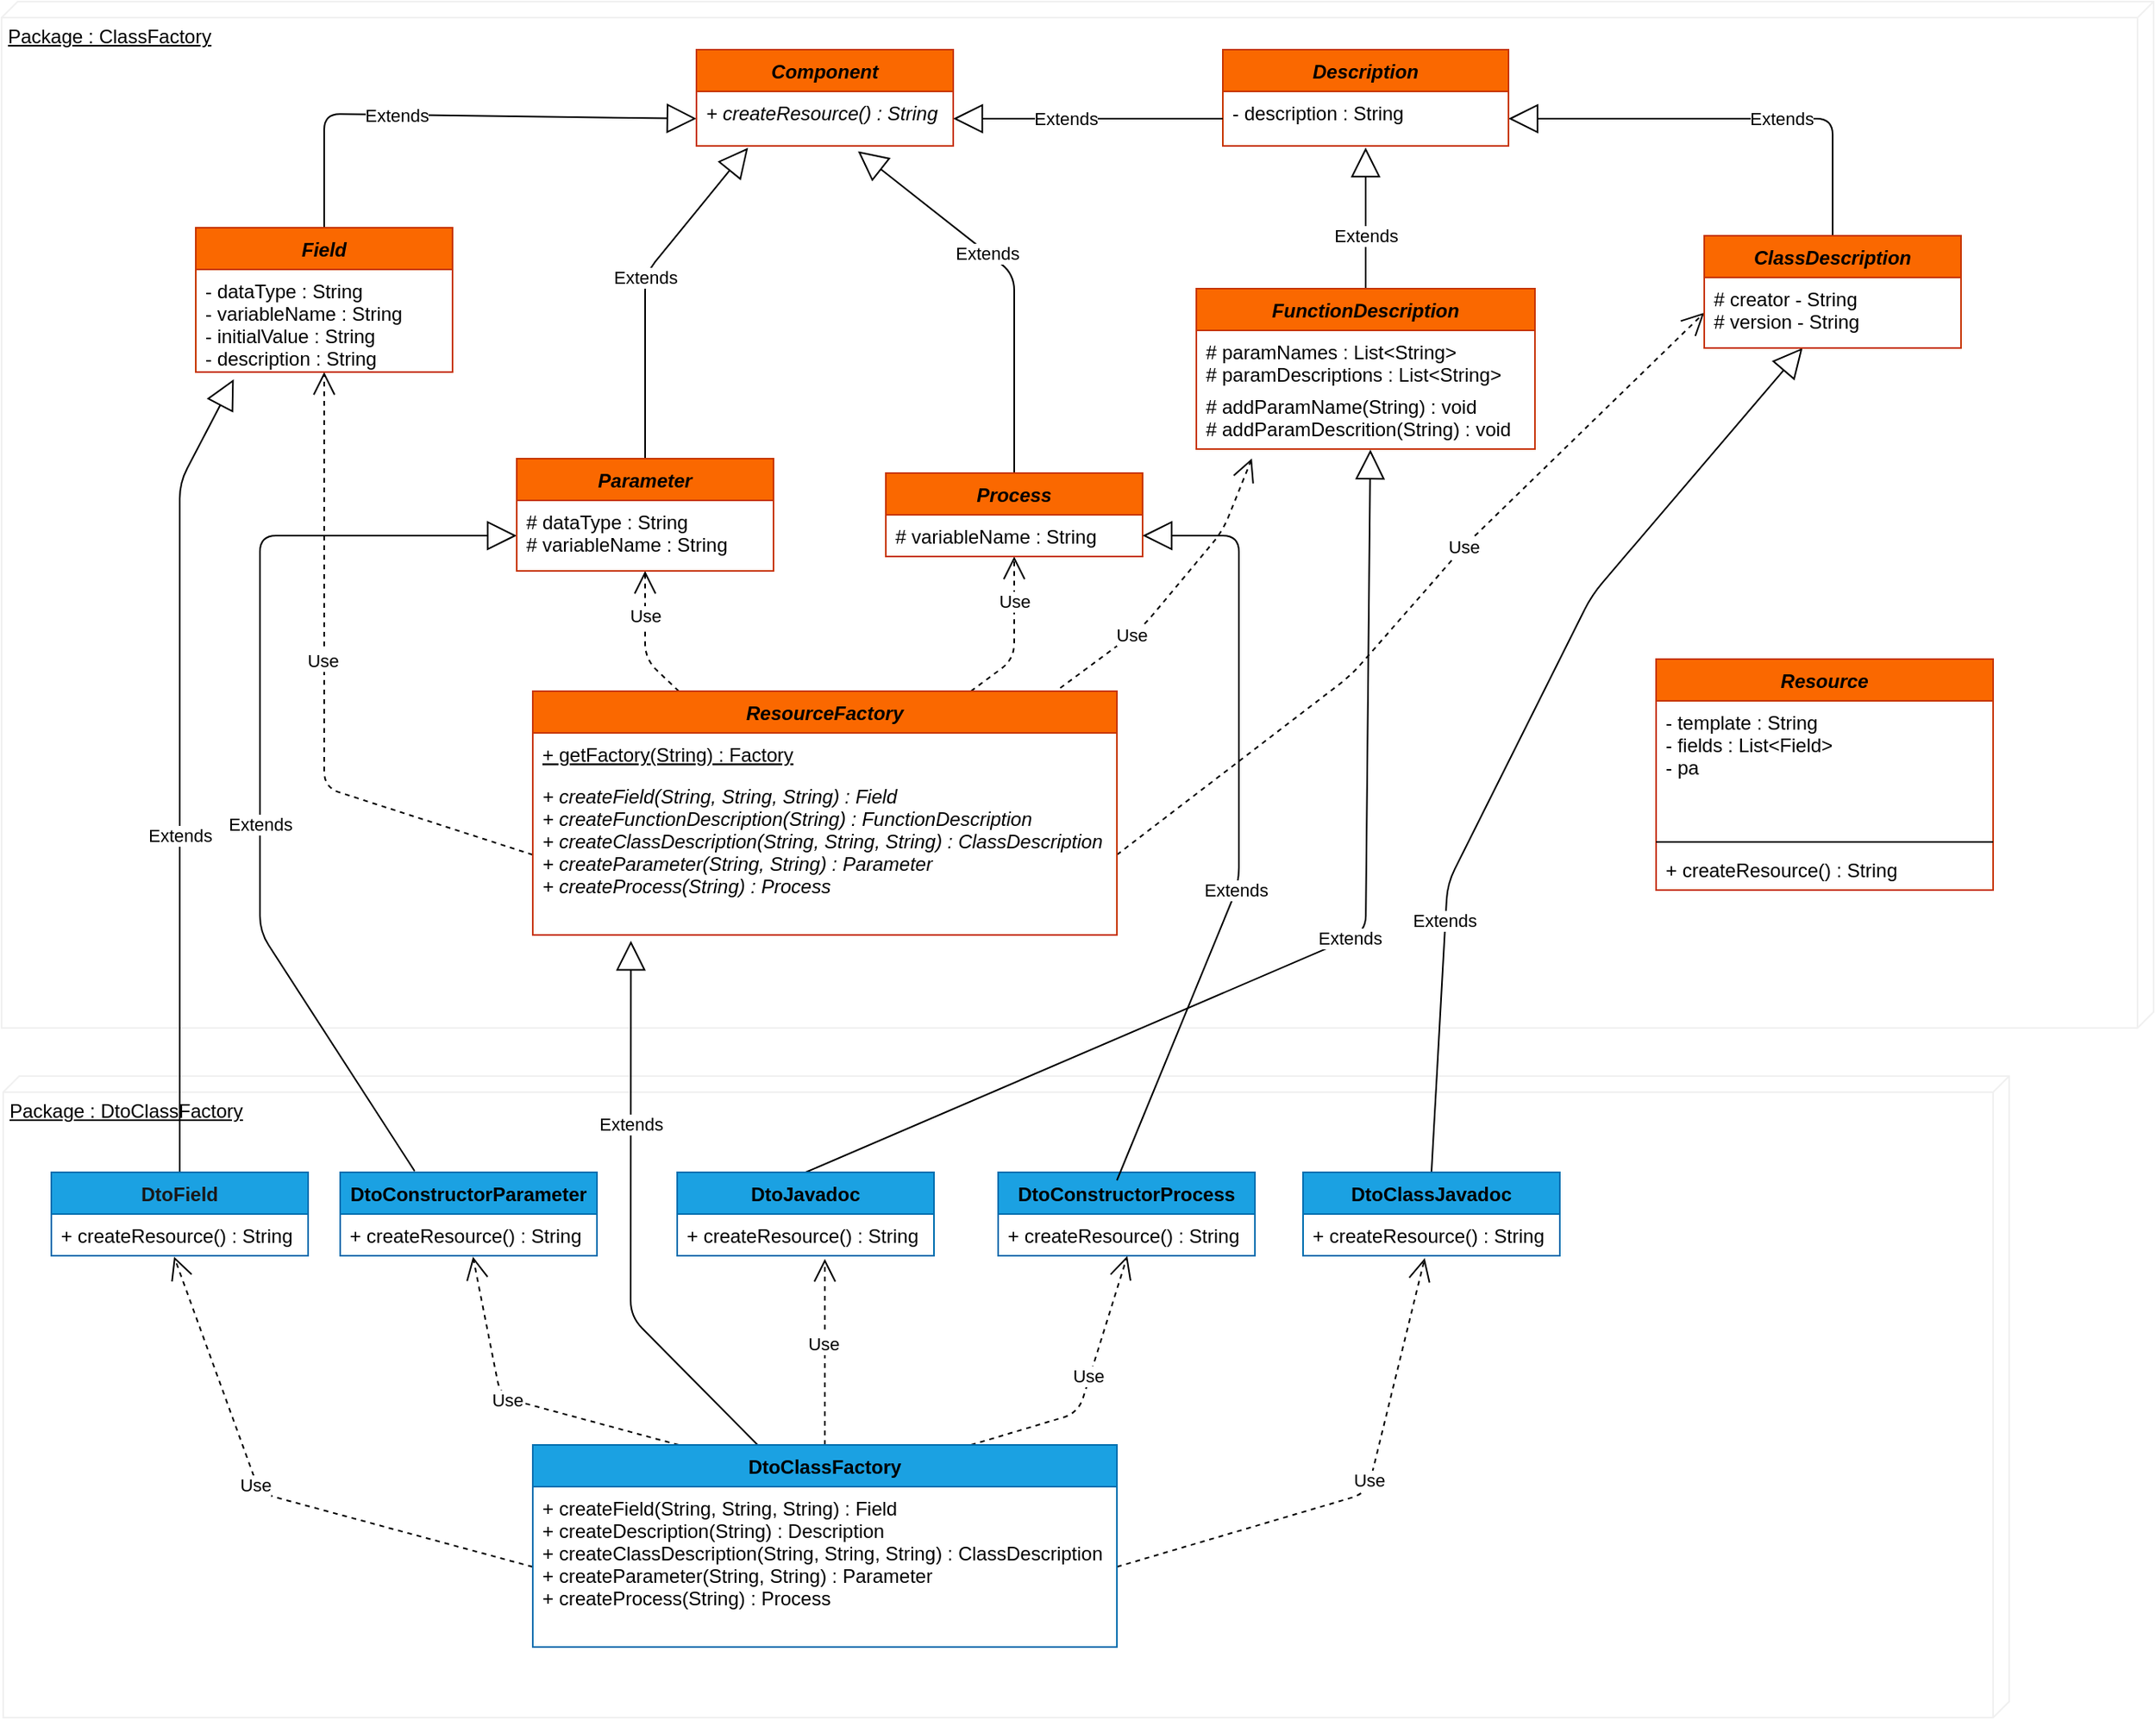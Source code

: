 <mxfile version="13.1.3">
    <diagram id="6hGFLwfOUW9BJ-s0fimq" name="DtoClassFactory">
        <mxGraphModel dx="1442" dy="799" grid="1" gridSize="10" guides="1" tooltips="1" connect="1" arrows="1" fold="1" page="1" pageScale="1" pageWidth="1169" pageHeight="1654" background="none" math="0" shadow="0">
            <root>
                <mxCell id="0"/>
                <mxCell id="1" parent="0"/>
                <mxCell id="oeYjCA9e_BF36s450o8c-68" value="Package : DtoClassFactory" style="verticalAlign=top;align=left;spacingTop=8;spacingLeft=2;spacingRight=12;shape=cube;size=10;direction=south;fontStyle=4;html=1;strokeColor=#F0F0F0;strokeWidth=1;" parent="1" vertex="1">
                    <mxGeometry x="50" y="700" width="1250" height="400" as="geometry"/>
                </mxCell>
                <mxCell id="oeYjCA9e_BF36s450o8c-51" value="Package : ClassFactory" style="verticalAlign=top;align=left;spacingTop=8;spacingLeft=2;spacingRight=12;shape=cube;size=10;direction=south;fontStyle=4;html=1;strokeColor=#F0F0F0;strokeWidth=1;" parent="1" vertex="1">
                    <mxGeometry x="49" y="30" width="1341" height="640" as="geometry"/>
                </mxCell>
                <mxCell id="oeYjCA9e_BF36s450o8c-20" value="Extends" style="endArrow=block;endSize=16;endFill=0;html=1;exitX=0.5;exitY=0;exitDx=0;exitDy=0;entryX=0;entryY=0.5;entryDx=0;entryDy=0;" parent="1" source="oeYjCA9e_BF36s450o8c-16" target="9" edge="1">
                    <mxGeometry x="-0.234" width="160" relative="1" as="geometry">
                        <mxPoint x="372" y="170" as="sourcePoint"/>
                        <mxPoint x="532" y="170" as="targetPoint"/>
                        <Array as="points">
                            <mxPoint x="250" y="100"/>
                        </Array>
                        <mxPoint as="offset"/>
                    </mxGeometry>
                </mxCell>
                <mxCell id="oeYjCA9e_BF36s450o8c-30" value="Extends" style="endArrow=block;endSize=16;endFill=0;html=1;exitX=0.5;exitY=0;exitDx=0;exitDy=0;entryX=1;entryY=0.5;entryDx=0;entryDy=0;" parent="1" source="oeYjCA9e_BF36s450o8c-26" target="oeYjCA9e_BF36s450o8c-22" edge="1">
                    <mxGeometry x="-0.237" width="160" relative="1" as="geometry">
                        <mxPoint x="783.28" y="190" as="sourcePoint"/>
                        <mxPoint x="612" y="122" as="targetPoint"/>
                        <Array as="points">
                            <mxPoint x="1190" y="103"/>
                        </Array>
                        <mxPoint as="offset"/>
                    </mxGeometry>
                </mxCell>
                <mxCell id="oeYjCA9e_BF36s450o8c-35" value="Extends" style="endArrow=block;endSize=16;endFill=0;html=1;exitX=0.5;exitY=0;exitDx=0;exitDy=0;entryX=0.201;entryY=1.034;entryDx=0;entryDy=0;entryPerimeter=0;" parent="1" source="oeYjCA9e_BF36s450o8c-31" target="9" edge="1">
                    <mxGeometry x="0.048" width="160" relative="1" as="geometry">
                        <mxPoint x="433" y="291" as="sourcePoint"/>
                        <mxPoint x="432" y="223" as="targetPoint"/>
                        <Array as="points">
                            <mxPoint x="450" y="200"/>
                        </Array>
                        <mxPoint as="offset"/>
                    </mxGeometry>
                </mxCell>
                <mxCell id="oeYjCA9e_BF36s450o8c-40" value="Extends" style="endArrow=block;endSize=16;endFill=0;html=1;exitX=0.5;exitY=0;exitDx=0;exitDy=0;entryX=0.629;entryY=1.098;entryDx=0;entryDy=0;entryPerimeter=0;" parent="1" source="oeYjCA9e_BF36s450o8c-36" target="9" edge="1">
                    <mxGeometry x="0.173" width="160" relative="1" as="geometry">
                        <mxPoint x="686.5" y="308" as="sourcePoint"/>
                        <mxPoint x="685.5" y="240" as="targetPoint"/>
                        <Array as="points">
                            <mxPoint x="680" y="200"/>
                        </Array>
                        <mxPoint as="offset"/>
                    </mxGeometry>
                </mxCell>
                <mxCell id="oeYjCA9e_BF36s450o8c-47" value="Use" style="endArrow=open;endSize=12;dashed=1;html=1;exitX=0.75;exitY=0;exitDx=0;exitDy=0;entryX=0.5;entryY=1;entryDx=0;entryDy=0;" parent="1" source="oeYjCA9e_BF36s450o8c-41" target="oeYjCA9e_BF36s450o8c-36" edge="1">
                    <mxGeometry x="0.437" width="160" relative="1" as="geometry">
                        <mxPoint x="672" y="644" as="sourcePoint"/>
                        <mxPoint x="672" y="420" as="targetPoint"/>
                        <Array as="points">
                            <mxPoint x="680" y="440"/>
                        </Array>
                        <mxPoint as="offset"/>
                    </mxGeometry>
                </mxCell>
                <mxCell id="oeYjCA9e_BF36s450o8c-48" value="Use" style="endArrow=open;endSize=12;dashed=1;html=1;exitX=1;exitY=0.5;exitDx=0;exitDy=0;entryX=0;entryY=0.5;entryDx=0;entryDy=0;" parent="1" source="oeYjCA9e_BF36s450o8c-58" target="oeYjCA9e_BF36s450o8c-27" edge="1">
                    <mxGeometry x="0.162" width="160" relative="1" as="geometry">
                        <mxPoint x="744" y="615.0" as="sourcePoint"/>
                        <mxPoint x="912.08" y="296.584" as="targetPoint"/>
                        <Array as="points">
                            <mxPoint x="890" y="450"/>
                            <mxPoint x="960" y="370"/>
                        </Array>
                        <mxPoint as="offset"/>
                    </mxGeometry>
                </mxCell>
                <mxCell id="oeYjCA9e_BF36s450o8c-49" value="Use" style="endArrow=open;endSize=12;dashed=1;html=1;exitX=0;exitY=0.5;exitDx=0;exitDy=0;entryX=0.5;entryY=1;entryDx=0;entryDy=0;" parent="1" source="oeYjCA9e_BF36s450o8c-58" target="oeYjCA9e_BF36s450o8c-16" edge="1">
                    <mxGeometry x="0.09" y="1" width="160" relative="1" as="geometry">
                        <mxPoint x="379.272" y="603.93" as="sourcePoint"/>
                        <mxPoint x="299.08" y="330.004" as="targetPoint"/>
                        <Array as="points">
                            <mxPoint x="250" y="520"/>
                        </Array>
                        <mxPoint as="offset"/>
                    </mxGeometry>
                </mxCell>
                <mxCell id="oeYjCA9e_BF36s450o8c-50" value="Use" style="endArrow=open;endSize=12;dashed=1;html=1;exitX=0.25;exitY=0;exitDx=0;exitDy=0;entryX=0.5;entryY=1;entryDx=0;entryDy=0;" parent="1" source="oeYjCA9e_BF36s450o8c-41" target="oeYjCA9e_BF36s450o8c-31" edge="1">
                    <mxGeometry x="0.341" width="160" relative="1" as="geometry">
                        <mxPoint x="422.0" y="707" as="sourcePoint"/>
                        <mxPoint x="422.0" y="483.0" as="targetPoint"/>
                        <Array as="points">
                            <mxPoint x="450" y="440"/>
                        </Array>
                        <mxPoint as="offset"/>
                    </mxGeometry>
                </mxCell>
                <mxCell id="6" value="Component" style="swimlane;fontStyle=3;align=center;verticalAlign=top;childLayout=stackLayout;horizontal=1;startSize=26;horizontalStack=0;resizeParent=1;resizeParentMax=0;resizeLast=0;collapsible=1;marginBottom=0;fillColor=#fa6800;strokeColor=#C73500;labelBackgroundColor=none;fontColor=#000000;" parent="1" vertex="1">
                    <mxGeometry x="482" y="60" width="160" height="60" as="geometry"/>
                </mxCell>
                <mxCell id="9" value="+ createResource() : String&#10;" style="text;fillColor=none;align=left;verticalAlign=top;spacingLeft=4;spacingRight=4;overflow=hidden;rotatable=0;points=[[0,0.5],[1,0.5]];portConstraint=eastwest;fontStyle=2" parent="6" vertex="1">
                    <mxGeometry y="26" width="160" height="34" as="geometry"/>
                </mxCell>
                <mxCell id="oeYjCA9e_BF36s450o8c-16" value="Field" style="swimlane;fontStyle=3;align=center;verticalAlign=top;childLayout=stackLayout;horizontal=1;startSize=26;horizontalStack=0;resizeParent=1;resizeParentMax=0;resizeLast=0;collapsible=1;marginBottom=0;strokeColor=#C73500;strokeWidth=1;fillColor=#fa6800;fontColor=#000000;" parent="1" vertex="1">
                    <mxGeometry x="170" y="171" width="160" height="90" as="geometry"/>
                </mxCell>
                <mxCell id="oeYjCA9e_BF36s450o8c-17" value="- dataType : String&#10;- variableName : String&#10;- initialValue : String&#10;- description : String" style="text;strokeColor=none;fillColor=none;align=left;verticalAlign=top;spacingLeft=4;spacingRight=4;overflow=hidden;rotatable=0;points=[[0,0.5],[1,0.5]];portConstraint=eastwest;" parent="oeYjCA9e_BF36s450o8c-16" vertex="1">
                    <mxGeometry y="26" width="160" height="64" as="geometry"/>
                </mxCell>
                <mxCell id="oeYjCA9e_BF36s450o8c-67" value="Extends" style="endArrow=block;endSize=16;endFill=0;html=1;exitX=0.5;exitY=0;exitDx=0;exitDy=0;entryX=0.148;entryY=1.07;entryDx=0;entryDy=0;entryPerimeter=0;" parent="1" source="oeYjCA9e_BF36s450o8c-52" target="oeYjCA9e_BF36s450o8c-17" edge="1">
                    <mxGeometry x="-0.163" width="160" relative="1" as="geometry">
                        <mxPoint x="270" y="790" as="sourcePoint"/>
                        <mxPoint x="502" y="722" as="targetPoint"/>
                        <Array as="points">
                            <mxPoint x="160" y="330"/>
                        </Array>
                        <mxPoint as="offset"/>
                    </mxGeometry>
                </mxCell>
                <mxCell id="oeYjCA9e_BF36s450o8c-69" value="Extends" style="endArrow=block;endSize=16;endFill=0;html=1;exitX=0.29;exitY=-0.014;exitDx=0;exitDy=0;entryX=0;entryY=0.5;entryDx=0;entryDy=0;exitPerimeter=0;" parent="1" source="oeYjCA9e_BF36s450o8c-59" target="oeYjCA9e_BF36s450o8c-32" edge="1">
                    <mxGeometry x="-0.163" width="160" relative="1" as="geometry">
                        <mxPoint x="440" y="947" as="sourcePoint"/>
                        <mxPoint x="340" y="390" as="targetPoint"/>
                        <Array as="points">
                            <mxPoint x="210" y="610"/>
                            <mxPoint x="210" y="363"/>
                        </Array>
                        <mxPoint as="offset"/>
                    </mxGeometry>
                </mxCell>
                <mxCell id="oeYjCA9e_BF36s450o8c-70" value="Extends" style="endArrow=block;endSize=16;endFill=0;html=1;exitX=0.5;exitY=0;exitDx=0;exitDy=0;" parent="1" source="oeYjCA9e_BF36s450o8c-65" target="oeYjCA9e_BF36s450o8c-27" edge="1">
                    <mxGeometry x="-0.463" y="1" width="160" relative="1" as="geometry">
                        <mxPoint x="1140" y="862" as="sourcePoint"/>
                        <mxPoint x="970" y="450" as="targetPoint"/>
                        <Array as="points">
                            <mxPoint x="950" y="580"/>
                            <mxPoint x="1040" y="400"/>
                        </Array>
                        <mxPoint as="offset"/>
                    </mxGeometry>
                </mxCell>
                <mxCell id="oeYjCA9e_BF36s450o8c-74" value="Extends" style="endArrow=block;endSize=16;endFill=0;html=1;exitX=0.385;exitY=0;exitDx=0;exitDy=0;entryX=0.168;entryY=1.036;entryDx=0;entryDy=0;entryPerimeter=0;exitPerimeter=0;" parent="1" source="oeYjCA9e_BF36s450o8c-71" target="oeYjCA9e_BF36s450o8c-58" edge="1">
                    <mxGeometry x="0.341" width="160" relative="1" as="geometry">
                        <mxPoint x="642" y="928.37" as="sourcePoint"/>
                        <mxPoint x="510.64" y="699.996" as="targetPoint"/>
                        <Array as="points">
                            <mxPoint x="441" y="850"/>
                        </Array>
                        <mxPoint as="offset"/>
                    </mxGeometry>
                </mxCell>
                <mxCell id="oeYjCA9e_BF36s450o8c-75" value="Use" style="endArrow=open;endSize=12;dashed=1;html=1;exitX=1;exitY=0.5;exitDx=0;exitDy=0;entryX=0.474;entryY=1.058;entryDx=0;entryDy=0;entryPerimeter=0;" parent="1" source="oeYjCA9e_BF36s450o8c-73" target="oeYjCA9e_BF36s450o8c-66" edge="1">
                    <mxGeometry x="0.09" y="1" width="160" relative="1" as="geometry">
                        <mxPoint x="780" y="988.42" as="sourcePoint"/>
                        <mxPoint x="948.08" y="670.004" as="targetPoint"/>
                        <Array as="points">
                            <mxPoint x="900" y="960"/>
                        </Array>
                        <mxPoint as="offset"/>
                    </mxGeometry>
                </mxCell>
                <mxCell id="oeYjCA9e_BF36s450o8c-76" value="Use" style="endArrow=open;endSize=12;dashed=1;html=1;exitX=0.75;exitY=0;exitDx=0;exitDy=0;entryX=0.503;entryY=1.005;entryDx=0;entryDy=0;entryPerimeter=0;" parent="1" source="oeYjCA9e_BF36s450o8c-71" target="oeYjCA9e_BF36s450o8c-64" edge="1">
                    <mxGeometry x="0.09" y="1" width="160" relative="1" as="geometry">
                        <mxPoint x="560" y="1011.25" as="sourcePoint"/>
                        <mxPoint x="751.84" y="828.758" as="targetPoint"/>
                        <Array as="points">
                            <mxPoint x="720" y="910"/>
                        </Array>
                        <mxPoint as="offset"/>
                    </mxGeometry>
                </mxCell>
                <mxCell id="oeYjCA9e_BF36s450o8c-77" value="Use" style="endArrow=open;endSize=12;dashed=1;html=1;exitX=0;exitY=0.5;exitDx=0;exitDy=0;entryX=0.478;entryY=1.023;entryDx=0;entryDy=0;entryPerimeter=0;" parent="1" source="oeYjCA9e_BF36s450o8c-73" target="oeYjCA9e_BF36s450o8c-55" edge="1">
                    <mxGeometry x="0.09" y="1" width="160" relative="1" as="geometry">
                        <mxPoint x="310.0" y="997.87" as="sourcePoint"/>
                        <mxPoint x="407.48" y="890.0" as="targetPoint"/>
                        <Array as="points">
                            <mxPoint x="210" y="960"/>
                        </Array>
                        <mxPoint as="offset"/>
                    </mxGeometry>
                </mxCell>
                <mxCell id="oeYjCA9e_BF36s450o8c-78" value="Use" style="endArrow=open;endSize=12;dashed=1;html=1;exitX=0.25;exitY=0;exitDx=0;exitDy=0;entryX=0.517;entryY=1.023;entryDx=0;entryDy=0;entryPerimeter=0;" parent="1" source="oeYjCA9e_BF36s450o8c-71" target="oeYjCA9e_BF36s450o8c-60" edge="1">
                    <mxGeometry x="0.09" y="1" width="160" relative="1" as="geometry">
                        <mxPoint x="583.52" y="1011.7" as="sourcePoint"/>
                        <mxPoint x="470" y="828.298" as="targetPoint"/>
                        <Array as="points">
                            <mxPoint x="360" y="900"/>
                        </Array>
                        <mxPoint as="offset"/>
                    </mxGeometry>
                </mxCell>
                <mxCell id="oeYjCA9e_BF36s450o8c-85" value="Extends" style="endArrow=block;endSize=16;endFill=0;html=1;exitX=0.5;exitY=0;exitDx=0;exitDy=0;entryX=0.514;entryY=1.01;entryDx=0;entryDy=0;entryPerimeter=0;" parent="1" source="oeYjCA9e_BF36s450o8c-82" target="20" edge="1">
                    <mxGeometry x="0.084" width="160" relative="1" as="geometry">
                        <mxPoint x="640" y="808" as="sourcePoint"/>
                        <mxPoint x="820" y="540" as="targetPoint"/>
                        <Array as="points">
                            <mxPoint x="899" y="610"/>
                        </Array>
                        <mxPoint as="offset"/>
                    </mxGeometry>
                </mxCell>
                <mxCell id="oeYjCA9e_BF36s450o8c-86" value="Use" style="endArrow=open;endSize=12;dashed=1;html=1;exitX=0.5;exitY=0;exitDx=0;exitDy=0;" parent="1" source="oeYjCA9e_BF36s450o8c-71" edge="1">
                    <mxGeometry x="0.09" y="1" width="160" relative="1" as="geometry">
                        <mxPoint x="481.0" y="940.0" as="sourcePoint"/>
                        <mxPoint x="562" y="814" as="targetPoint"/>
                        <Array as="points"/>
                        <mxPoint as="offset"/>
                    </mxGeometry>
                </mxCell>
                <mxCell id="oeYjCA9e_BF36s450o8c-41" value="ResourceFactory" style="swimlane;fontStyle=3;align=center;verticalAlign=top;childLayout=stackLayout;horizontal=1;startSize=26;horizontalStack=0;resizeParent=1;resizeParentMax=0;resizeLast=0;collapsible=1;marginBottom=0;strokeColor=#C73500;strokeWidth=1;fillColor=#fa6800;fontColor=#000000;" parent="1" vertex="1">
                    <mxGeometry x="380" y="460" width="364" height="152" as="geometry"/>
                </mxCell>
                <mxCell id="oeYjCA9e_BF36s450o8c-57" value="+ getFactory(String) : Factory" style="text;strokeColor=none;fillColor=none;align=left;verticalAlign=top;spacingLeft=4;spacingRight=4;overflow=hidden;rotatable=0;points=[[0,0.5],[1,0.5]];portConstraint=eastwest;fontStyle=4" parent="oeYjCA9e_BF36s450o8c-41" vertex="1">
                    <mxGeometry y="26" width="364" height="26" as="geometry"/>
                </mxCell>
                <mxCell id="oeYjCA9e_BF36s450o8c-58" value="+ createField(String, String, String) : Field&#10;+ createFunctionDescription(String) : FunctionDescription&#10;+ createClassDescription(String, String, String) : ClassDescription&#10;+ createParameter(String, String) : Parameter&#10;+ createProcess(String) : Process" style="text;strokeColor=none;fillColor=none;align=left;verticalAlign=top;spacingLeft=4;spacingRight=4;overflow=hidden;rotatable=0;points=[[0,0.5],[1,0.5]];portConstraint=eastwest;fontStyle=2" parent="oeYjCA9e_BF36s450o8c-41" vertex="1">
                    <mxGeometry y="52" width="364" height="100" as="geometry"/>
                </mxCell>
                <mxCell id="oeYjCA9e_BF36s450o8c-65" value="DtoClassJavadoc" style="swimlane;fontStyle=1;align=center;verticalAlign=top;childLayout=stackLayout;horizontal=1;startSize=26;horizontalStack=0;resizeParent=1;resizeParentMax=0;resizeLast=0;collapsible=1;marginBottom=0;strokeColor=#006EAF;strokeWidth=1;fillColor=#1ba1e2;fontColor=#000000;" parent="1" vertex="1">
                    <mxGeometry x="860" y="760" width="160" height="52" as="geometry"/>
                </mxCell>
                <mxCell id="oeYjCA9e_BF36s450o8c-66" value="+ createResource() : String" style="text;strokeColor=none;fillColor=none;align=left;verticalAlign=top;spacingLeft=4;spacingRight=4;overflow=hidden;rotatable=0;points=[[0,0.5],[1,0.5]];portConstraint=eastwest;" parent="oeYjCA9e_BF36s450o8c-65" vertex="1">
                    <mxGeometry y="26" width="160" height="26" as="geometry"/>
                </mxCell>
                <mxCell id="oeYjCA9e_BF36s450o8c-52" value="DtoField" style="swimlane;fontStyle=1;align=center;verticalAlign=top;childLayout=stackLayout;horizontal=1;startSize=26;horizontalStack=0;resizeParent=1;resizeParentMax=0;resizeLast=0;collapsible=1;marginBottom=0;strokeColor=#006EAF;strokeWidth=1;fillColor=#1ba1e2;fontColor=#191919;" parent="1" vertex="1">
                    <mxGeometry x="80" y="760" width="160" height="52" as="geometry"/>
                </mxCell>
                <mxCell id="oeYjCA9e_BF36s450o8c-55" value="+ createResource() : String" style="text;strokeColor=none;fillColor=none;align=left;verticalAlign=top;spacingLeft=4;spacingRight=4;overflow=hidden;rotatable=0;points=[[0,0.5],[1,0.5]];portConstraint=eastwest;" parent="oeYjCA9e_BF36s450o8c-52" vertex="1">
                    <mxGeometry y="26" width="160" height="26" as="geometry"/>
                </mxCell>
                <mxCell id="oeYjCA9e_BF36s450o8c-59" value="DtoConstructorParameter" style="swimlane;fontStyle=1;align=center;verticalAlign=top;childLayout=stackLayout;horizontal=1;startSize=26;horizontalStack=0;resizeParent=1;resizeParentMax=0;resizeLast=0;collapsible=1;marginBottom=0;strokeColor=#006EAF;strokeWidth=1;fillColor=#1ba1e2;fontColor=#000000;" parent="1" vertex="1">
                    <mxGeometry x="260" y="760" width="160" height="52" as="geometry"/>
                </mxCell>
                <mxCell id="oeYjCA9e_BF36s450o8c-60" value="+ createResource() : String" style="text;strokeColor=none;fillColor=none;align=left;verticalAlign=top;spacingLeft=4;spacingRight=4;overflow=hidden;rotatable=0;points=[[0,0.5],[1,0.5]];portConstraint=eastwest;" parent="oeYjCA9e_BF36s450o8c-59" vertex="1">
                    <mxGeometry y="26" width="160" height="26" as="geometry"/>
                </mxCell>
                <mxCell id="oeYjCA9e_BF36s450o8c-82" value="DtoJavadoc" style="swimlane;fontStyle=1;align=center;verticalAlign=top;childLayout=stackLayout;horizontal=1;startSize=26;horizontalStack=0;resizeParent=1;resizeParentMax=0;resizeLast=0;collapsible=1;marginBottom=0;strokeColor=#006EAF;strokeWidth=1;fillColor=#1ba1e2;fontColor=#000000;" parent="1" vertex="1">
                    <mxGeometry x="470" y="760" width="160" height="52" as="geometry"/>
                </mxCell>
                <mxCell id="oeYjCA9e_BF36s450o8c-83" value="+ createResource() : String" style="text;strokeColor=none;fillColor=none;align=left;verticalAlign=top;spacingLeft=4;spacingRight=4;overflow=hidden;rotatable=0;points=[[0,0.5],[1,0.5]];portConstraint=eastwest;" parent="oeYjCA9e_BF36s450o8c-82" vertex="1">
                    <mxGeometry y="26" width="160" height="26" as="geometry"/>
                </mxCell>
                <mxCell id="oeYjCA9e_BF36s450o8c-71" value="DtoClassFactory" style="swimlane;fontStyle=1;align=center;verticalAlign=top;childLayout=stackLayout;horizontal=1;startSize=26;horizontalStack=0;resizeParent=1;resizeParentMax=0;resizeLast=0;collapsible=1;marginBottom=0;strokeColor=#006EAF;strokeWidth=1;fillColor=#1ba1e2;fontColor=#000000;" parent="1" vertex="1">
                    <mxGeometry x="380" y="930" width="364" height="126" as="geometry"/>
                </mxCell>
                <mxCell id="oeYjCA9e_BF36s450o8c-73" value="+ createField(String, String, String) : Field&#10;+ createDescription(String) : Description&#10;+ createClassDescription(String, String, String) : ClassDescription&#10;+ createParameter(String, String) : Parameter&#10;+ createProcess(String) : Process" style="text;strokeColor=none;fillColor=none;align=left;verticalAlign=top;spacingLeft=4;spacingRight=4;overflow=hidden;rotatable=0;points=[[0,0.5],[1,0.5]];portConstraint=eastwest;fontStyle=0" parent="oeYjCA9e_BF36s450o8c-71" vertex="1">
                    <mxGeometry y="26" width="364" height="100" as="geometry"/>
                </mxCell>
                <mxCell id="oeYjCA9e_BF36s450o8c-63" value="DtoConstructorProcess" style="swimlane;fontStyle=1;align=center;verticalAlign=top;childLayout=stackLayout;horizontal=1;startSize=26;horizontalStack=0;resizeParent=1;resizeParentMax=0;resizeLast=0;collapsible=1;marginBottom=0;strokeColor=#006EAF;strokeWidth=1;fillColor=#1ba1e2;fontColor=#000000;" parent="1" vertex="1">
                    <mxGeometry x="670" y="760" width="160" height="52" as="geometry"/>
                </mxCell>
                <mxCell id="oeYjCA9e_BF36s450o8c-64" value="+ createResource() : String" style="text;strokeColor=none;fillColor=none;align=left;verticalAlign=top;spacingLeft=4;spacingRight=4;overflow=hidden;rotatable=0;points=[[0,0.5],[1,0.5]];portConstraint=eastwest;" parent="oeYjCA9e_BF36s450o8c-63" vertex="1">
                    <mxGeometry y="26" width="160" height="26" as="geometry"/>
                </mxCell>
                <mxCell id="oeYjCA9e_BF36s450o8c-88" value="&lt;br&gt;&lt;br&gt;&lt;br&gt;" style="text;html=1;align=center;verticalAlign=middle;resizable=0;points=[];autosize=1;fontColor=#000000;" parent="1" vertex="1">
                    <mxGeometry x="1301" y="462" width="20" height="50" as="geometry"/>
                </mxCell>
                <mxCell id="oeYjCA9e_BF36s450o8c-21" value="Description" style="swimlane;fontStyle=3;align=center;verticalAlign=top;childLayout=stackLayout;horizontal=1;startSize=26;horizontalStack=0;resizeParent=1;resizeParentMax=0;resizeLast=0;collapsible=1;marginBottom=0;strokeColor=#C73500;strokeWidth=1;fillColor=#fa6800;fontColor=#000000;" parent="1" vertex="1">
                    <mxGeometry x="810" y="60" width="178" height="60" as="geometry"/>
                </mxCell>
                <mxCell id="oeYjCA9e_BF36s450o8c-22" value="- description : String" style="text;strokeColor=none;fillColor=none;align=left;verticalAlign=top;spacingLeft=4;spacingRight=4;overflow=hidden;rotatable=0;points=[[0,0.5],[1,0.5]];portConstraint=eastwest;" parent="oeYjCA9e_BF36s450o8c-21" vertex="1">
                    <mxGeometry y="26" width="178" height="34" as="geometry"/>
                </mxCell>
                <mxCell id="13" value="Extends" style="endArrow=block;endSize=16;endFill=0;html=1;exitX=0;exitY=0.5;exitDx=0;exitDy=0;entryX=1;entryY=0.5;entryDx=0;entryDy=0;" edge="1" parent="1" source="oeYjCA9e_BF36s450o8c-22" target="9">
                    <mxGeometry x="0.173" width="160" relative="1" as="geometry">
                        <mxPoint x="773.36" y="318.37" as="sourcePoint"/>
                        <mxPoint x="642.0" y="89.996" as="targetPoint"/>
                        <Array as="points"/>
                        <mxPoint as="offset"/>
                    </mxGeometry>
                </mxCell>
                <mxCell id="oeYjCA9e_BF36s450o8c-31" value="Parameter" style="swimlane;fontStyle=3;align=center;verticalAlign=top;childLayout=stackLayout;horizontal=1;startSize=26;horizontalStack=0;resizeParent=1;resizeParentMax=0;resizeLast=0;collapsible=1;marginBottom=0;strokeColor=#C73500;strokeWidth=1;fillColor=#fa6800;fontColor=#000000;" parent="1" vertex="1">
                    <mxGeometry x="370" y="315" width="160" height="70" as="geometry"/>
                </mxCell>
                <mxCell id="oeYjCA9e_BF36s450o8c-32" value="# dataType : String&#10;# variableName : String" style="text;strokeColor=none;fillColor=none;align=left;verticalAlign=top;spacingLeft=4;spacingRight=4;overflow=hidden;rotatable=0;points=[[0,0.5],[1,0.5]];portConstraint=eastwest;" parent="oeYjCA9e_BF36s450o8c-31" vertex="1">
                    <mxGeometry y="26" width="160" height="44" as="geometry"/>
                </mxCell>
                <mxCell id="oeYjCA9e_BF36s450o8c-26" value="ClassDescription" style="swimlane;fontStyle=3;align=center;verticalAlign=top;childLayout=stackLayout;horizontal=1;startSize=26;horizontalStack=0;resizeParent=1;resizeParentMax=0;resizeLast=0;collapsible=1;marginBottom=0;strokeColor=#C73500;strokeWidth=1;fillColor=#fa6800;fontColor=#000000;" parent="1" vertex="1">
                    <mxGeometry x="1110" y="176" width="160" height="70" as="geometry"/>
                </mxCell>
                <mxCell id="oeYjCA9e_BF36s450o8c-27" value="# creator - String&#10;# version - String" style="text;strokeColor=none;fillColor=none;align=left;verticalAlign=top;spacingLeft=4;spacingRight=4;overflow=hidden;rotatable=0;points=[[0,0.5],[1,0.5]];portConstraint=eastwest;" parent="oeYjCA9e_BF36s450o8c-26" vertex="1">
                    <mxGeometry y="26" width="160" height="44" as="geometry"/>
                </mxCell>
                <mxCell id="16" value="Extends" style="endArrow=block;endSize=16;endFill=0;html=1;exitX=0.5;exitY=0;exitDx=0;exitDy=0;" edge="1" parent="1" source="14">
                    <mxGeometry x="-0.241" width="160" relative="1" as="geometry">
                        <mxPoint x="560" y="673" as="sourcePoint"/>
                        <mxPoint x="899" y="121" as="targetPoint"/>
                        <Array as="points"/>
                        <mxPoint as="offset"/>
                    </mxGeometry>
                </mxCell>
                <mxCell id="oeYjCA9e_BF36s450o8c-36" value="Process" style="swimlane;fontStyle=3;align=center;verticalAlign=top;childLayout=stackLayout;horizontal=1;startSize=26;horizontalStack=0;resizeParent=1;resizeParentMax=0;resizeLast=0;collapsible=1;marginBottom=0;strokeColor=#C73500;strokeWidth=1;fillColor=#fa6800;fontColor=#000000;" parent="1" vertex="1">
                    <mxGeometry x="600" y="324" width="160" height="52" as="geometry"/>
                </mxCell>
                <mxCell id="oeYjCA9e_BF36s450o8c-37" value="# variableName : String" style="text;strokeColor=none;fillColor=none;align=left;verticalAlign=top;spacingLeft=4;spacingRight=4;overflow=hidden;rotatable=0;points=[[0,0.5],[1,0.5]];portConstraint=eastwest;" parent="oeYjCA9e_BF36s450o8c-36" vertex="1">
                    <mxGeometry y="26" width="160" height="26" as="geometry"/>
                </mxCell>
                <mxCell id="18" value="Use" style="endArrow=open;endSize=12;dashed=1;html=1;exitX=0.903;exitY=-0.013;exitDx=0;exitDy=0;entryX=0.164;entryY=1.147;entryDx=0;entryDy=0;exitPerimeter=0;entryPerimeter=0;" edge="1" parent="1" source="oeYjCA9e_BF36s450o8c-41" target="20">
                    <mxGeometry x="-0.416" width="160" relative="1" as="geometry">
                        <mxPoint x="731" y="451" as="sourcePoint"/>
                        <mxPoint x="710" y="376" as="targetPoint"/>
                        <Array as="points">
                            <mxPoint x="760" y="420"/>
                            <mxPoint x="810" y="360"/>
                        </Array>
                        <mxPoint as="offset"/>
                    </mxGeometry>
                </mxCell>
                <mxCell id="19" value="Extends" style="endArrow=block;endSize=16;endFill=0;html=1;exitX=0.5;exitY=0;exitDx=0;exitDy=0;entryX=1;entryY=0.5;entryDx=0;entryDy=0;" edge="1" parent="1" target="oeYjCA9e_BF36s450o8c-37">
                    <mxGeometry x="-0.18" width="160" relative="1" as="geometry">
                        <mxPoint x="744" y="765" as="sourcePoint"/>
                        <mxPoint x="994" y="261" as="targetPoint"/>
                        <Array as="points">
                            <mxPoint x="820" y="580"/>
                            <mxPoint x="820" y="363"/>
                        </Array>
                        <mxPoint as="offset"/>
                    </mxGeometry>
                </mxCell>
                <mxCell id="14" value="FunctionDescription" style="swimlane;fontStyle=3;align=center;verticalAlign=top;childLayout=stackLayout;horizontal=1;startSize=26;horizontalStack=0;resizeParent=1;resizeParentMax=0;resizeLast=0;collapsible=1;marginBottom=0;strokeColor=#C73500;strokeWidth=1;fillColor=#fa6800;fontColor=#000000;" vertex="1" parent="1">
                    <mxGeometry x="793.5" y="209" width="211" height="100" as="geometry"/>
                </mxCell>
                <mxCell id="15" value="# paramNames : List&lt;String&gt;&#10;# paramDescriptions : List&lt;String&gt;" style="text;strokeColor=none;fillColor=none;align=left;verticalAlign=top;spacingLeft=4;spacingRight=4;overflow=hidden;rotatable=0;points=[[0,0.5],[1,0.5]];portConstraint=eastwest;" vertex="1" parent="14">
                    <mxGeometry y="26" width="211" height="34" as="geometry"/>
                </mxCell>
                <mxCell id="20" value="# addParamName(String) : void&#10;# addParamDescrition(String) : void" style="text;strokeColor=none;fillColor=none;align=left;verticalAlign=top;spacingLeft=4;spacingRight=4;overflow=hidden;rotatable=0;points=[[0,0.5],[1,0.5]];portConstraint=eastwest;" vertex="1" parent="14">
                    <mxGeometry y="60" width="211" height="40" as="geometry"/>
                </mxCell>
                <mxCell id="21" value="Resource" style="swimlane;fontStyle=3;align=center;verticalAlign=top;childLayout=stackLayout;horizontal=1;startSize=26;horizontalStack=0;resizeParent=1;resizeParentMax=0;resizeLast=0;collapsible=1;marginBottom=0;strokeColor=#C73500;fillColor=#FA6800;fontColor=#000000;" vertex="1" parent="1">
                    <mxGeometry x="1080" y="440" width="210" height="144" as="geometry"/>
                </mxCell>
                <mxCell id="22" value="- template : String&#10;- fields : List&lt;Field&gt;&#10;- pa" style="text;strokeColor=none;fillColor=none;align=left;verticalAlign=top;spacingLeft=4;spacingRight=4;overflow=hidden;rotatable=0;points=[[0,0.5],[1,0.5]];portConstraint=eastwest;" vertex="1" parent="21">
                    <mxGeometry y="26" width="210" height="84" as="geometry"/>
                </mxCell>
                <mxCell id="23" value="" style="line;strokeWidth=1;fillColor=none;align=left;verticalAlign=middle;spacingTop=-1;spacingLeft=3;spacingRight=3;rotatable=0;labelPosition=right;points=[];portConstraint=eastwest;" vertex="1" parent="21">
                    <mxGeometry y="110" width="210" height="8" as="geometry"/>
                </mxCell>
                <mxCell id="24" value="+ createResource() : String" style="text;strokeColor=none;fillColor=none;align=left;verticalAlign=top;spacingLeft=4;spacingRight=4;overflow=hidden;rotatable=0;points=[[0,0.5],[1,0.5]];portConstraint=eastwest;" vertex="1" parent="21">
                    <mxGeometry y="118" width="210" height="26" as="geometry"/>
                </mxCell>
            </root>
        </mxGraphModel>
    </diagram>
</mxfile>